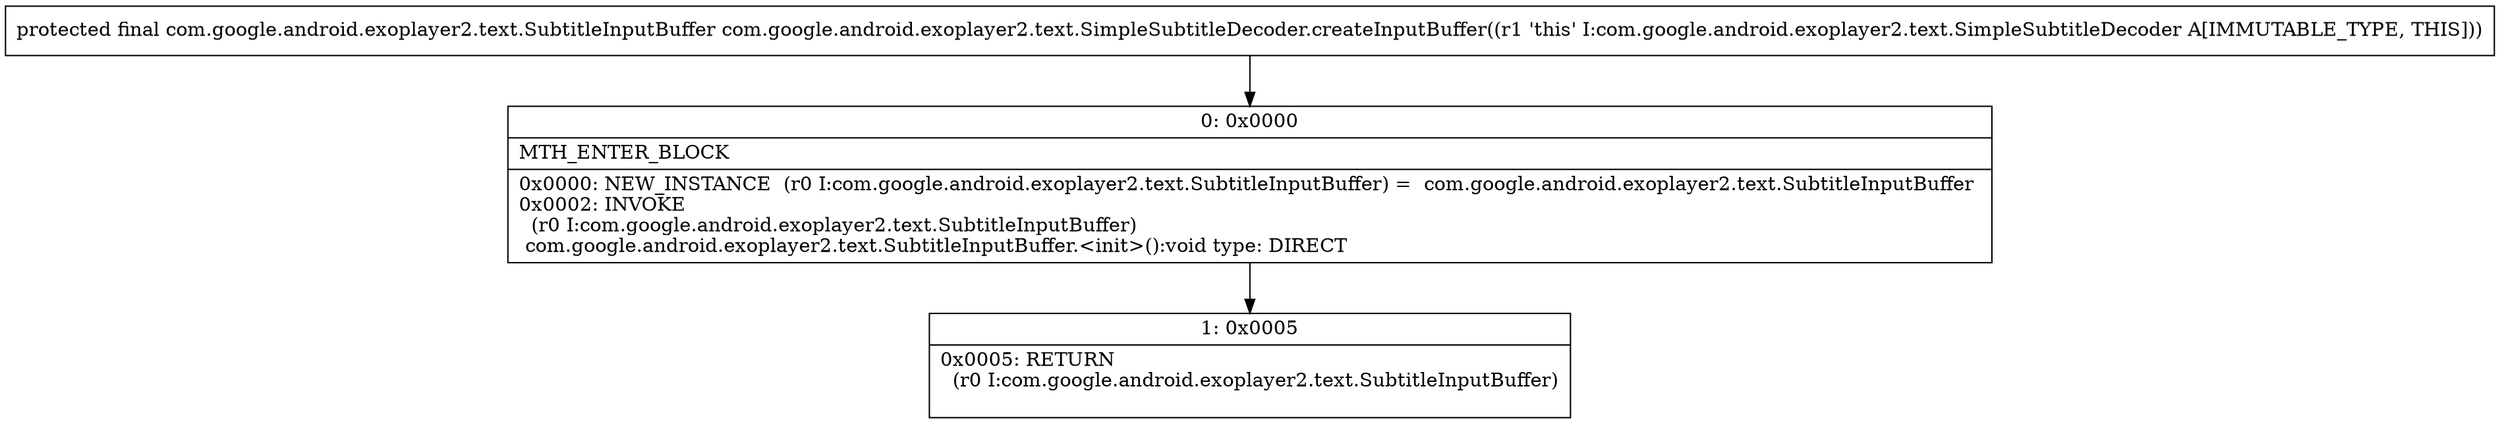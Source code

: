 digraph "CFG forcom.google.android.exoplayer2.text.SimpleSubtitleDecoder.createInputBuffer()Lcom\/google\/android\/exoplayer2\/text\/SubtitleInputBuffer;" {
Node_0 [shape=record,label="{0\:\ 0x0000|MTH_ENTER_BLOCK\l|0x0000: NEW_INSTANCE  (r0 I:com.google.android.exoplayer2.text.SubtitleInputBuffer) =  com.google.android.exoplayer2.text.SubtitleInputBuffer \l0x0002: INVOKE  \l  (r0 I:com.google.android.exoplayer2.text.SubtitleInputBuffer)\l com.google.android.exoplayer2.text.SubtitleInputBuffer.\<init\>():void type: DIRECT \l}"];
Node_1 [shape=record,label="{1\:\ 0x0005|0x0005: RETURN  \l  (r0 I:com.google.android.exoplayer2.text.SubtitleInputBuffer)\l \l}"];
MethodNode[shape=record,label="{protected final com.google.android.exoplayer2.text.SubtitleInputBuffer com.google.android.exoplayer2.text.SimpleSubtitleDecoder.createInputBuffer((r1 'this' I:com.google.android.exoplayer2.text.SimpleSubtitleDecoder A[IMMUTABLE_TYPE, THIS])) }"];
MethodNode -> Node_0;
Node_0 -> Node_1;
}


